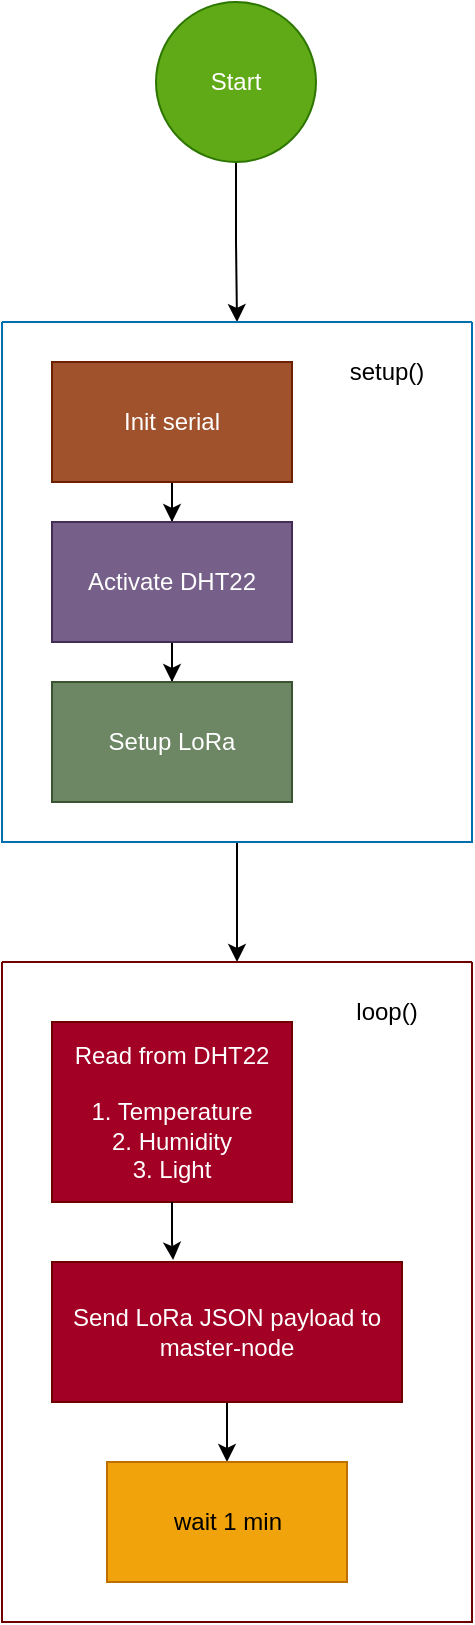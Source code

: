 <?xml version="1.0" encoding="UTF-8"?>
<mxfile version="28.0.7">
  <diagram name="Page-1" id="F_mcUgNNdU5UnlqZJWno">
    <mxGraphModel dx="1426" dy="722" grid="1" gridSize="10" guides="1" tooltips="1" connect="1" arrows="1" fold="1" page="1" pageScale="1" pageWidth="850" pageHeight="1100" math="0" shadow="0">
      <root>
        <mxCell id="0" />
        <mxCell id="1" parent="0" />
        <mxCell id="-oepTnSFtZujDYaPxMJw-1" style="edgeStyle=orthogonalEdgeStyle;rounded=0;orthogonalLoop=1;jettySize=auto;html=1;" edge="1" parent="1" source="-oepTnSFtZujDYaPxMJw-2" target="-oepTnSFtZujDYaPxMJw-4">
          <mxGeometry relative="1" as="geometry" />
        </mxCell>
        <mxCell id="-oepTnSFtZujDYaPxMJw-2" value="Start" style="ellipse;whiteSpace=wrap;html=1;aspect=fixed;fillColor=#60a917;fontColor=#ffffff;strokeColor=#2D7600;" vertex="1" parent="1">
          <mxGeometry x="385" y="40" width="80" height="80" as="geometry" />
        </mxCell>
        <mxCell id="-oepTnSFtZujDYaPxMJw-3" style="edgeStyle=orthogonalEdgeStyle;rounded=0;orthogonalLoop=1;jettySize=auto;html=1;" edge="1" parent="1" source="-oepTnSFtZujDYaPxMJw-4" target="-oepTnSFtZujDYaPxMJw-11">
          <mxGeometry relative="1" as="geometry" />
        </mxCell>
        <mxCell id="-oepTnSFtZujDYaPxMJw-4" value="" style="swimlane;startSize=0;fillColor=#1ba1e2;fontColor=#ffffff;strokeColor=#006EAF;" vertex="1" parent="1">
          <mxGeometry x="308" y="200" width="235" height="260" as="geometry" />
        </mxCell>
        <mxCell id="-oepTnSFtZujDYaPxMJw-5" value="&lt;div&gt;setup()&lt;/div&gt;" style="text;html=1;align=center;verticalAlign=middle;resizable=0;points=[];autosize=1;strokeColor=none;fillColor=none;" vertex="1" parent="-oepTnSFtZujDYaPxMJw-4">
          <mxGeometry x="162" y="10" width="60" height="30" as="geometry" />
        </mxCell>
        <mxCell id="-oepTnSFtZujDYaPxMJw-6" style="edgeStyle=orthogonalEdgeStyle;rounded=0;orthogonalLoop=1;jettySize=auto;html=1;entryX=0.5;entryY=0;entryDx=0;entryDy=0;" edge="1" parent="-oepTnSFtZujDYaPxMJw-4" source="-oepTnSFtZujDYaPxMJw-7" target="-oepTnSFtZujDYaPxMJw-9">
          <mxGeometry relative="1" as="geometry" />
        </mxCell>
        <mxCell id="-oepTnSFtZujDYaPxMJw-7" value="Init serial" style="rounded=0;whiteSpace=wrap;html=1;fillColor=#a0522d;fontColor=#ffffff;strokeColor=#6D1F00;" vertex="1" parent="-oepTnSFtZujDYaPxMJw-4">
          <mxGeometry x="25" y="20" width="120" height="60" as="geometry" />
        </mxCell>
        <mxCell id="-oepTnSFtZujDYaPxMJw-8" style="edgeStyle=orthogonalEdgeStyle;rounded=0;orthogonalLoop=1;jettySize=auto;html=1;entryX=0.5;entryY=0;entryDx=0;entryDy=0;" edge="1" parent="-oepTnSFtZujDYaPxMJw-4" source="-oepTnSFtZujDYaPxMJw-9" target="-oepTnSFtZujDYaPxMJw-10">
          <mxGeometry relative="1" as="geometry" />
        </mxCell>
        <mxCell id="-oepTnSFtZujDYaPxMJw-9" value="Activate DHT22" style="rounded=0;whiteSpace=wrap;html=1;fillColor=#76608a;fontColor=#ffffff;strokeColor=#432D57;" vertex="1" parent="-oepTnSFtZujDYaPxMJw-4">
          <mxGeometry x="25" y="100" width="120" height="60" as="geometry" />
        </mxCell>
        <mxCell id="-oepTnSFtZujDYaPxMJw-10" value="&lt;div&gt;Setup LoRa&lt;/div&gt;" style="rounded=0;whiteSpace=wrap;html=1;fillColor=#6d8764;fontColor=#ffffff;strokeColor=#3A5431;" vertex="1" parent="-oepTnSFtZujDYaPxMJw-4">
          <mxGeometry x="25" y="180" width="120" height="60" as="geometry" />
        </mxCell>
        <mxCell id="-oepTnSFtZujDYaPxMJw-11" value="" style="swimlane;startSize=0;fillColor=#a20025;fontColor=#ffffff;strokeColor=#6F0000;" vertex="1" parent="1">
          <mxGeometry x="308" y="520" width="235" height="330" as="geometry" />
        </mxCell>
        <mxCell id="-oepTnSFtZujDYaPxMJw-12" value="loop()" style="text;html=1;align=center;verticalAlign=middle;resizable=0;points=[];autosize=1;strokeColor=none;fillColor=none;" vertex="1" parent="-oepTnSFtZujDYaPxMJw-11">
          <mxGeometry x="167" y="10" width="50" height="30" as="geometry" />
        </mxCell>
        <mxCell id="-oepTnSFtZujDYaPxMJw-13" value="&lt;div&gt;Read from DHT22&lt;/div&gt;&lt;div&gt;&lt;br&gt;&lt;/div&gt;&lt;div&gt;1. Temperature&lt;/div&gt;&lt;div&gt;2. Humidity&lt;/div&gt;&lt;div&gt;3. Light&lt;/div&gt;" style="rounded=0;whiteSpace=wrap;html=1;fillColor=#a20025;fontColor=#ffffff;strokeColor=#6F0000;" vertex="1" parent="-oepTnSFtZujDYaPxMJw-11">
          <mxGeometry x="25" y="30" width="120" height="90" as="geometry" />
        </mxCell>
        <mxCell id="-oepTnSFtZujDYaPxMJw-14" value="" style="edgeStyle=orthogonalEdgeStyle;rounded=0;orthogonalLoop=1;jettySize=auto;html=1;" edge="1" parent="-oepTnSFtZujDYaPxMJw-11" source="-oepTnSFtZujDYaPxMJw-15" target="-oepTnSFtZujDYaPxMJw-17">
          <mxGeometry relative="1" as="geometry" />
        </mxCell>
        <mxCell id="-oepTnSFtZujDYaPxMJw-15" value="Send LoRa JSON payload to master-node" style="rounded=0;whiteSpace=wrap;html=1;fillColor=#a20025;fontColor=#ffffff;strokeColor=#6F0000;" vertex="1" parent="-oepTnSFtZujDYaPxMJw-11">
          <mxGeometry x="25" y="150" width="175" height="70" as="geometry" />
        </mxCell>
        <mxCell id="-oepTnSFtZujDYaPxMJw-16" style="edgeStyle=orthogonalEdgeStyle;rounded=0;orthogonalLoop=1;jettySize=auto;html=1;entryX=0.346;entryY=-0.014;entryDx=0;entryDy=0;entryPerimeter=0;" edge="1" parent="-oepTnSFtZujDYaPxMJw-11" source="-oepTnSFtZujDYaPxMJw-13" target="-oepTnSFtZujDYaPxMJw-15">
          <mxGeometry relative="1" as="geometry" />
        </mxCell>
        <mxCell id="-oepTnSFtZujDYaPxMJw-17" value="wait 1 min" style="whiteSpace=wrap;html=1;rounded=0;fillColor=#f0a30a;fontColor=#000000;strokeColor=#BD7000;" vertex="1" parent="-oepTnSFtZujDYaPxMJw-11">
          <mxGeometry x="52.5" y="250" width="120" height="60" as="geometry" />
        </mxCell>
      </root>
    </mxGraphModel>
  </diagram>
</mxfile>
